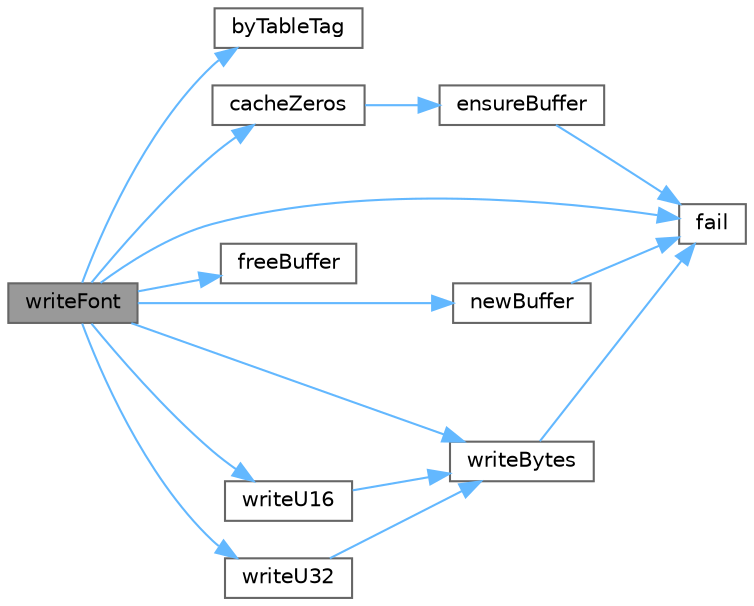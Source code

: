 digraph "writeFont"
{
 // LATEX_PDF_SIZE
  bgcolor="transparent";
  edge [fontname=Helvetica,fontsize=10,labelfontname=Helvetica,labelfontsize=10];
  node [fontname=Helvetica,fontsize=10,shape=box,height=0.2,width=0.4];
  rankdir="LR";
  Node1 [label="writeFont",height=0.2,width=0.4,color="gray40", fillcolor="grey60", style="filled", fontcolor="black",tooltip="Write OpenType font to output file."];
  Node1 -> Node2 [color="steelblue1",style="solid"];
  Node2 [label="byTableTag",height=0.2,width=0.4,color="grey40", fillcolor="white", style="filled",URL="$hex2otf_8c.html#af1223f39e8627e0a3b0b7b533e6d0b64",tooltip="Compare tables by 4-byte unsigned table tag value."];
  Node1 -> Node3 [color="steelblue1",style="solid"];
  Node3 [label="cacheZeros",height=0.2,width=0.4,color="grey40", fillcolor="white", style="filled",URL="$hex2otf_8c.html#a0d4560c5d562d31a33f092bb579f8397",tooltip="Append 1 to 4 bytes of zeroes to a buffer, for padding."];
  Node3 -> Node4 [color="steelblue1",style="solid"];
  Node4 [label="ensureBuffer",height=0.2,width=0.4,color="grey40", fillcolor="white", style="filled",URL="$hex2otf_8c.html#ae32c0f82cbb6a4d8ece0559f1c7b74f4",tooltip="Ensure that the buffer has at least the specified minimum size."];
  Node4 -> Node5 [color="steelblue1",style="solid"];
  Node5 [label="fail",height=0.2,width=0.4,color="grey40", fillcolor="white", style="filled",URL="$hex2otf_8c.html#a2f5976201b1e630a94045f04a0348572",tooltip="Print an error message on stderr, then exit."];
  Node1 -> Node5 [color="steelblue1",style="solid"];
  Node1 -> Node6 [color="steelblue1",style="solid"];
  Node6 [label="freeBuffer",height=0.2,width=0.4,color="grey40", fillcolor="white", style="filled",URL="$hex2otf_8c.html#ac928f7761fc187ff86f33805309bec21",tooltip="Free the memory previously allocated for a buffer."];
  Node1 -> Node7 [color="steelblue1",style="solid"];
  Node7 [label="newBuffer",height=0.2,width=0.4,color="grey40", fillcolor="white", style="filled",URL="$hex2otf_8c.html#ae8310060f5a9b7cefb84d0bb1b459b64",tooltip="Create a new buffer."];
  Node7 -> Node5 [color="steelblue1",style="solid"];
  Node1 -> Node8 [color="steelblue1",style="solid"];
  Node8 [label="writeBytes",height=0.2,width=0.4,color="grey40", fillcolor="white", style="filled",URL="$hex2otf_8c.html#ae2b46edf2ac290c695e2b27d16f1b380",tooltip="Write an array of bytes to an output file."];
  Node8 -> Node5 [color="steelblue1",style="solid"];
  Node1 -> Node9 [color="steelblue1",style="solid"];
  Node9 [label="writeU16",height=0.2,width=0.4,color="grey40", fillcolor="white", style="filled",URL="$hex2otf_8c.html#a83aece82aa1fe815fc24a12be34a24b1",tooltip="Write an unsigned 16-bit value to an output file."];
  Node9 -> Node8 [color="steelblue1",style="solid"];
  Node1 -> Node10 [color="steelblue1",style="solid"];
  Node10 [label="writeU32",height=0.2,width=0.4,color="grey40", fillcolor="white", style="filled",URL="$hex2otf_8c.html#a941153850cde042e39ce40d47d5aac5f",tooltip="Write an unsigned 32-bit value to an output file."];
  Node10 -> Node8 [color="steelblue1",style="solid"];
}
